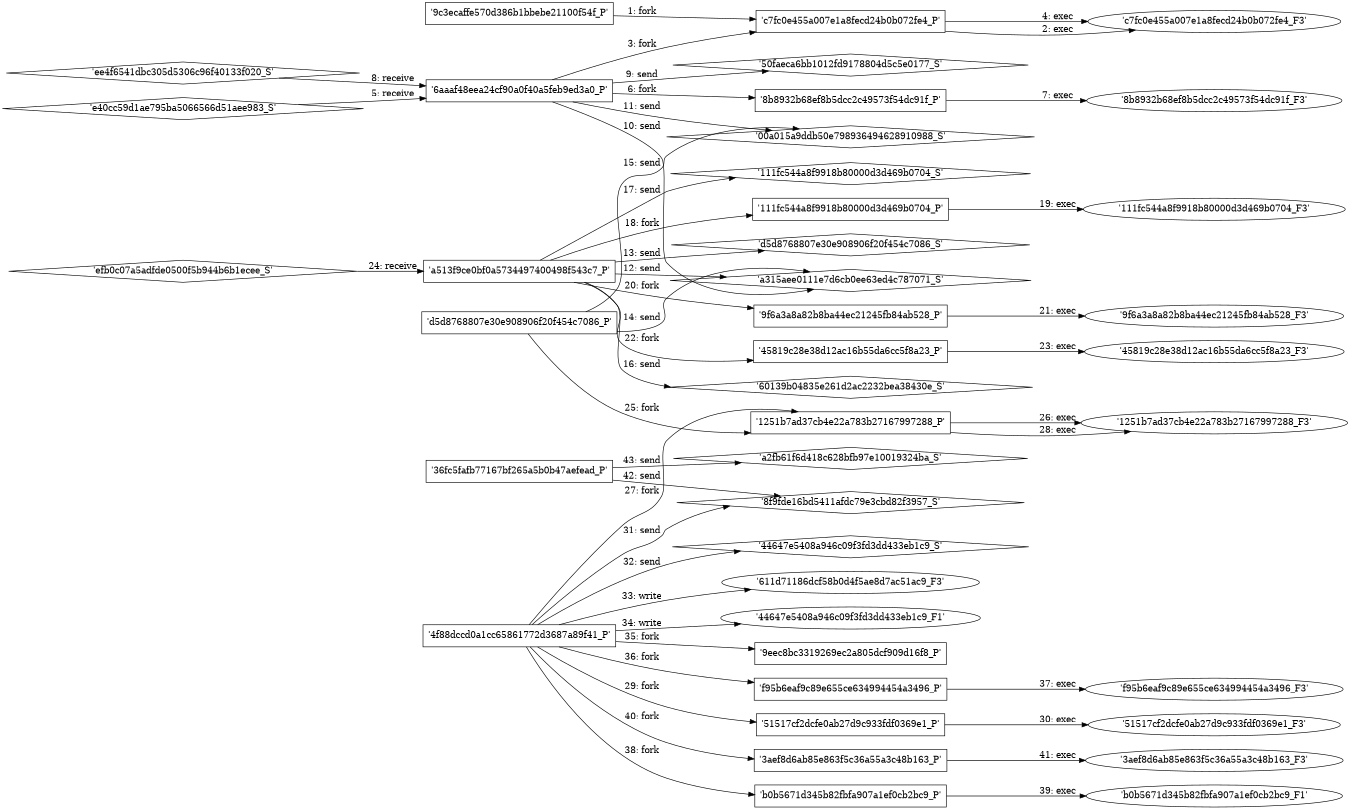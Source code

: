 digraph "D:\Learning\Paper\apt\基于CTI的攻击预警\Dataset\攻击图\ASGfromALLCTI\Insights into Attacker Command and Control Process.dot" {
rankdir="LR"
size="9"
fixedsize="false"
splines="true"
nodesep=0.3
ranksep=0
fontsize=10
overlap="scalexy"
engine= "neato"
	"'9c3ecaffe570d386b1bbebe21100f54f_P'" [node_type=Process shape=box]
	"'c7fc0e455a007e1a8fecd24b0b072fe4_P'" [node_type=Process shape=box]
	"'9c3ecaffe570d386b1bbebe21100f54f_P'" -> "'c7fc0e455a007e1a8fecd24b0b072fe4_P'" [label="1: fork"]
	"'c7fc0e455a007e1a8fecd24b0b072fe4_P'" [node_type=Process shape=box]
	"'c7fc0e455a007e1a8fecd24b0b072fe4_F3'" [node_type=File shape=ellipse]
	"'c7fc0e455a007e1a8fecd24b0b072fe4_P'" -> "'c7fc0e455a007e1a8fecd24b0b072fe4_F3'" [label="2: exec"]
	"'6aaaf48eea24cf90a0f40a5feb9ed3a0_P'" [node_type=Process shape=box]
	"'c7fc0e455a007e1a8fecd24b0b072fe4_P'" [node_type=Process shape=box]
	"'6aaaf48eea24cf90a0f40a5feb9ed3a0_P'" -> "'c7fc0e455a007e1a8fecd24b0b072fe4_P'" [label="3: fork"]
	"'c7fc0e455a007e1a8fecd24b0b072fe4_P'" [node_type=Process shape=box]
	"'c7fc0e455a007e1a8fecd24b0b072fe4_F3'" [node_type=File shape=ellipse]
	"'c7fc0e455a007e1a8fecd24b0b072fe4_P'" -> "'c7fc0e455a007e1a8fecd24b0b072fe4_F3'" [label="4: exec"]
	"'6aaaf48eea24cf90a0f40a5feb9ed3a0_P'" [node_type=Process shape=box]
	"'e40cc59d1ae795ba5066566d51aee983_S'" [node_type=Socket shape=diamond]
	"'e40cc59d1ae795ba5066566d51aee983_S'" -> "'6aaaf48eea24cf90a0f40a5feb9ed3a0_P'" [label="5: receive"]
	"'6aaaf48eea24cf90a0f40a5feb9ed3a0_P'" [node_type=Process shape=box]
	"'8b8932b68ef8b5dcc2c49573f54dc91f_P'" [node_type=Process shape=box]
	"'6aaaf48eea24cf90a0f40a5feb9ed3a0_P'" -> "'8b8932b68ef8b5dcc2c49573f54dc91f_P'" [label="6: fork"]
	"'8b8932b68ef8b5dcc2c49573f54dc91f_P'" [node_type=Process shape=box]
	"'8b8932b68ef8b5dcc2c49573f54dc91f_F3'" [node_type=File shape=ellipse]
	"'8b8932b68ef8b5dcc2c49573f54dc91f_P'" -> "'8b8932b68ef8b5dcc2c49573f54dc91f_F3'" [label="7: exec"]
	"'6aaaf48eea24cf90a0f40a5feb9ed3a0_P'" [node_type=Process shape=box]
	"'ee4f6541dbc305d5306c96f40133f020_S'" [node_type=Socket shape=diamond]
	"'ee4f6541dbc305d5306c96f40133f020_S'" -> "'6aaaf48eea24cf90a0f40a5feb9ed3a0_P'" [label="8: receive"]
	"'50faeca6bb1012fd9178804d5c5e0177_S'" [node_type=Socket shape=diamond]
	"'6aaaf48eea24cf90a0f40a5feb9ed3a0_P'" [node_type=Process shape=box]
	"'6aaaf48eea24cf90a0f40a5feb9ed3a0_P'" -> "'50faeca6bb1012fd9178804d5c5e0177_S'" [label="9: send"]
	"'a315aee0111e7d6cb0ee63ed4c787071_S'" [node_type=Socket shape=diamond]
	"'6aaaf48eea24cf90a0f40a5feb9ed3a0_P'" [node_type=Process shape=box]
	"'6aaaf48eea24cf90a0f40a5feb9ed3a0_P'" -> "'a315aee0111e7d6cb0ee63ed4c787071_S'" [label="10: send"]
	"'00a015a9ddb50e798936494628910988_S'" [node_type=Socket shape=diamond]
	"'6aaaf48eea24cf90a0f40a5feb9ed3a0_P'" [node_type=Process shape=box]
	"'6aaaf48eea24cf90a0f40a5feb9ed3a0_P'" -> "'00a015a9ddb50e798936494628910988_S'" [label="11: send"]
	"'a315aee0111e7d6cb0ee63ed4c787071_S'" [node_type=Socket shape=diamond]
	"'a513f9ce0bf0a5734497400498f543c7_P'" [node_type=Process shape=box]
	"'a513f9ce0bf0a5734497400498f543c7_P'" -> "'a315aee0111e7d6cb0ee63ed4c787071_S'" [label="12: send"]
	"'d5d8768807e30e908906f20f454c7086_S'" [node_type=Socket shape=diamond]
	"'a513f9ce0bf0a5734497400498f543c7_P'" [node_type=Process shape=box]
	"'a513f9ce0bf0a5734497400498f543c7_P'" -> "'d5d8768807e30e908906f20f454c7086_S'" [label="13: send"]
	"'a315aee0111e7d6cb0ee63ed4c787071_S'" [node_type=Socket shape=diamond]
	"'d5d8768807e30e908906f20f454c7086_P'" [node_type=Process shape=box]
	"'d5d8768807e30e908906f20f454c7086_P'" -> "'a315aee0111e7d6cb0ee63ed4c787071_S'" [label="14: send"]
	"'00a015a9ddb50e798936494628910988_S'" [node_type=Socket shape=diamond]
	"'d5d8768807e30e908906f20f454c7086_P'" [node_type=Process shape=box]
	"'d5d8768807e30e908906f20f454c7086_P'" -> "'00a015a9ddb50e798936494628910988_S'" [label="15: send"]
	"'60139b04835e261d2ac2232bea38430e_S'" [node_type=Socket shape=diamond]
	"'a513f9ce0bf0a5734497400498f543c7_P'" [node_type=Process shape=box]
	"'a513f9ce0bf0a5734497400498f543c7_P'" -> "'60139b04835e261d2ac2232bea38430e_S'" [label="16: send"]
	"'111fc544a8f9918b80000d3d469b0704_S'" [node_type=Socket shape=diamond]
	"'a513f9ce0bf0a5734497400498f543c7_P'" [node_type=Process shape=box]
	"'a513f9ce0bf0a5734497400498f543c7_P'" -> "'111fc544a8f9918b80000d3d469b0704_S'" [label="17: send"]
	"'a513f9ce0bf0a5734497400498f543c7_P'" [node_type=Process shape=box]
	"'111fc544a8f9918b80000d3d469b0704_P'" [node_type=Process shape=box]
	"'a513f9ce0bf0a5734497400498f543c7_P'" -> "'111fc544a8f9918b80000d3d469b0704_P'" [label="18: fork"]
	"'111fc544a8f9918b80000d3d469b0704_P'" [node_type=Process shape=box]
	"'111fc544a8f9918b80000d3d469b0704_F3'" [node_type=File shape=ellipse]
	"'111fc544a8f9918b80000d3d469b0704_P'" -> "'111fc544a8f9918b80000d3d469b0704_F3'" [label="19: exec"]
	"'a513f9ce0bf0a5734497400498f543c7_P'" [node_type=Process shape=box]
	"'9f6a3a8a82b8ba44ec21245fb84ab528_P'" [node_type=Process shape=box]
	"'a513f9ce0bf0a5734497400498f543c7_P'" -> "'9f6a3a8a82b8ba44ec21245fb84ab528_P'" [label="20: fork"]
	"'9f6a3a8a82b8ba44ec21245fb84ab528_P'" [node_type=Process shape=box]
	"'9f6a3a8a82b8ba44ec21245fb84ab528_F3'" [node_type=File shape=ellipse]
	"'9f6a3a8a82b8ba44ec21245fb84ab528_P'" -> "'9f6a3a8a82b8ba44ec21245fb84ab528_F3'" [label="21: exec"]
	"'a513f9ce0bf0a5734497400498f543c7_P'" [node_type=Process shape=box]
	"'45819c28e38d12ac16b55da6cc5f8a23_P'" [node_type=Process shape=box]
	"'a513f9ce0bf0a5734497400498f543c7_P'" -> "'45819c28e38d12ac16b55da6cc5f8a23_P'" [label="22: fork"]
	"'45819c28e38d12ac16b55da6cc5f8a23_P'" [node_type=Process shape=box]
	"'45819c28e38d12ac16b55da6cc5f8a23_F3'" [node_type=File shape=ellipse]
	"'45819c28e38d12ac16b55da6cc5f8a23_P'" -> "'45819c28e38d12ac16b55da6cc5f8a23_F3'" [label="23: exec"]
	"'a513f9ce0bf0a5734497400498f543c7_P'" [node_type=Process shape=box]
	"'efb0c07a5adfde0500f5b944b6b1ecee_S'" [node_type=Socket shape=diamond]
	"'efb0c07a5adfde0500f5b944b6b1ecee_S'" -> "'a513f9ce0bf0a5734497400498f543c7_P'" [label="24: receive"]
	"'d5d8768807e30e908906f20f454c7086_P'" [node_type=Process shape=box]
	"'1251b7ad37cb4e22a783b27167997288_P'" [node_type=Process shape=box]
	"'d5d8768807e30e908906f20f454c7086_P'" -> "'1251b7ad37cb4e22a783b27167997288_P'" [label="25: fork"]
	"'1251b7ad37cb4e22a783b27167997288_P'" [node_type=Process shape=box]
	"'1251b7ad37cb4e22a783b27167997288_F3'" [node_type=File shape=ellipse]
	"'1251b7ad37cb4e22a783b27167997288_P'" -> "'1251b7ad37cb4e22a783b27167997288_F3'" [label="26: exec"]
	"'4f88dccd0a1cc65861772d3687a89f41_P'" [node_type=Process shape=box]
	"'1251b7ad37cb4e22a783b27167997288_P'" [node_type=Process shape=box]
	"'4f88dccd0a1cc65861772d3687a89f41_P'" -> "'1251b7ad37cb4e22a783b27167997288_P'" [label="27: fork"]
	"'1251b7ad37cb4e22a783b27167997288_P'" [node_type=Process shape=box]
	"'1251b7ad37cb4e22a783b27167997288_F3'" [node_type=File shape=ellipse]
	"'1251b7ad37cb4e22a783b27167997288_P'" -> "'1251b7ad37cb4e22a783b27167997288_F3'" [label="28: exec"]
	"'4f88dccd0a1cc65861772d3687a89f41_P'" [node_type=Process shape=box]
	"'51517cf2dcfe0ab27d9c933fdf0369e1_P'" [node_type=Process shape=box]
	"'4f88dccd0a1cc65861772d3687a89f41_P'" -> "'51517cf2dcfe0ab27d9c933fdf0369e1_P'" [label="29: fork"]
	"'51517cf2dcfe0ab27d9c933fdf0369e1_P'" [node_type=Process shape=box]
	"'51517cf2dcfe0ab27d9c933fdf0369e1_F3'" [node_type=File shape=ellipse]
	"'51517cf2dcfe0ab27d9c933fdf0369e1_P'" -> "'51517cf2dcfe0ab27d9c933fdf0369e1_F3'" [label="30: exec"]
	"'8f9fde16bd5411afdc79e3cbd82f3957_S'" [node_type=Socket shape=diamond]
	"'4f88dccd0a1cc65861772d3687a89f41_P'" [node_type=Process shape=box]
	"'4f88dccd0a1cc65861772d3687a89f41_P'" -> "'8f9fde16bd5411afdc79e3cbd82f3957_S'" [label="31: send"]
	"'44647e5408a946c09f3fd3dd433eb1c9_S'" [node_type=Socket shape=diamond]
	"'4f88dccd0a1cc65861772d3687a89f41_P'" [node_type=Process shape=box]
	"'4f88dccd0a1cc65861772d3687a89f41_P'" -> "'44647e5408a946c09f3fd3dd433eb1c9_S'" [label="32: send"]
	"'611d71186dcf58b0d4f5ae8d7ac51ac9_F3'" [node_type=file shape=ellipse]
	"'4f88dccd0a1cc65861772d3687a89f41_P'" [node_type=Process shape=box]
	"'4f88dccd0a1cc65861772d3687a89f41_P'" -> "'611d71186dcf58b0d4f5ae8d7ac51ac9_F3'" [label="33: write"]
	"'44647e5408a946c09f3fd3dd433eb1c9_F1'" [node_type=file shape=ellipse]
	"'4f88dccd0a1cc65861772d3687a89f41_P'" [node_type=Process shape=box]
	"'4f88dccd0a1cc65861772d3687a89f41_P'" -> "'44647e5408a946c09f3fd3dd433eb1c9_F1'" [label="34: write"]
	"'4f88dccd0a1cc65861772d3687a89f41_P'" [node_type=Process shape=box]
	"'9eec8bc3319269ec2a805dcf909d16f8_P'" [node_type=Process shape=box]
	"'4f88dccd0a1cc65861772d3687a89f41_P'" -> "'9eec8bc3319269ec2a805dcf909d16f8_P'" [label="35: fork"]
	"'4f88dccd0a1cc65861772d3687a89f41_P'" [node_type=Process shape=box]
	"'f95b6eaf9c89e655ce634994454a3496_P'" [node_type=Process shape=box]
	"'4f88dccd0a1cc65861772d3687a89f41_P'" -> "'f95b6eaf9c89e655ce634994454a3496_P'" [label="36: fork"]
	"'f95b6eaf9c89e655ce634994454a3496_P'" [node_type=Process shape=box]
	"'f95b6eaf9c89e655ce634994454a3496_F3'" [node_type=File shape=ellipse]
	"'f95b6eaf9c89e655ce634994454a3496_P'" -> "'f95b6eaf9c89e655ce634994454a3496_F3'" [label="37: exec"]
	"'4f88dccd0a1cc65861772d3687a89f41_P'" [node_type=Process shape=box]
	"'b0b5671d345b82fbfa907a1ef0cb2bc9_P'" [node_type=Process shape=box]
	"'4f88dccd0a1cc65861772d3687a89f41_P'" -> "'b0b5671d345b82fbfa907a1ef0cb2bc9_P'" [label="38: fork"]
	"'b0b5671d345b82fbfa907a1ef0cb2bc9_P'" [node_type=Process shape=box]
	"'b0b5671d345b82fbfa907a1ef0cb2bc9_F1'" [node_type=File shape=ellipse]
	"'b0b5671d345b82fbfa907a1ef0cb2bc9_P'" -> "'b0b5671d345b82fbfa907a1ef0cb2bc9_F1'" [label="39: exec"]
	"'4f88dccd0a1cc65861772d3687a89f41_P'" [node_type=Process shape=box]
	"'3aef8d6ab85e863f5c36a55a3c48b163_P'" [node_type=Process shape=box]
	"'4f88dccd0a1cc65861772d3687a89f41_P'" -> "'3aef8d6ab85e863f5c36a55a3c48b163_P'" [label="40: fork"]
	"'3aef8d6ab85e863f5c36a55a3c48b163_P'" [node_type=Process shape=box]
	"'3aef8d6ab85e863f5c36a55a3c48b163_F3'" [node_type=File shape=ellipse]
	"'3aef8d6ab85e863f5c36a55a3c48b163_P'" -> "'3aef8d6ab85e863f5c36a55a3c48b163_F3'" [label="41: exec"]
	"'8f9fde16bd5411afdc79e3cbd82f3957_S'" [node_type=Socket shape=diamond]
	"'36fc5fafb77167bf265a5b0b47aefead_P'" [node_type=Process shape=box]
	"'36fc5fafb77167bf265a5b0b47aefead_P'" -> "'8f9fde16bd5411afdc79e3cbd82f3957_S'" [label="42: send"]
	"'a2fb61f6d418c628bfb97e10019324ba_S'" [node_type=Socket shape=diamond]
	"'36fc5fafb77167bf265a5b0b47aefead_P'" [node_type=Process shape=box]
	"'36fc5fafb77167bf265a5b0b47aefead_P'" -> "'a2fb61f6d418c628bfb97e10019324ba_S'" [label="43: send"]
}
